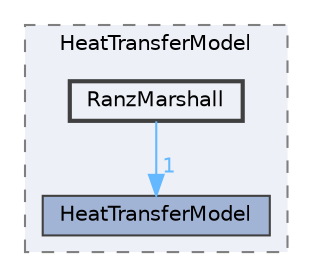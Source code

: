 digraph "src/lagrangian/intermediate/submodels/Thermodynamic/HeatTransferModel/RanzMarshall"
{
 // LATEX_PDF_SIZE
  bgcolor="transparent";
  edge [fontname=Helvetica,fontsize=10,labelfontname=Helvetica,labelfontsize=10];
  node [fontname=Helvetica,fontsize=10,shape=box,height=0.2,width=0.4];
  compound=true
  subgraph clusterdir_89131fa3386e14a0e147ebbe4f4fe0d7 {
    graph [ bgcolor="#edf0f7", pencolor="grey50", label="HeatTransferModel", fontname=Helvetica,fontsize=10 style="filled,dashed", URL="dir_89131fa3386e14a0e147ebbe4f4fe0d7.html",tooltip=""]
  dir_b5cb4d6f9354401e6d3d533cbf7c85eb [label="HeatTransferModel", fillcolor="#a2b4d6", color="grey25", style="filled", URL="dir_b5cb4d6f9354401e6d3d533cbf7c85eb.html",tooltip=""];
  dir_ff09eac500e00e18548b2ba9798dcd19 [label="RanzMarshall", fillcolor="#edf0f7", color="grey25", style="filled,bold", URL="dir_ff09eac500e00e18548b2ba9798dcd19.html",tooltip=""];
  }
  dir_ff09eac500e00e18548b2ba9798dcd19->dir_b5cb4d6f9354401e6d3d533cbf7c85eb [headlabel="1", labeldistance=1.5 headhref="dir_003188_001717.html" href="dir_003188_001717.html" color="steelblue1" fontcolor="steelblue1"];
}
